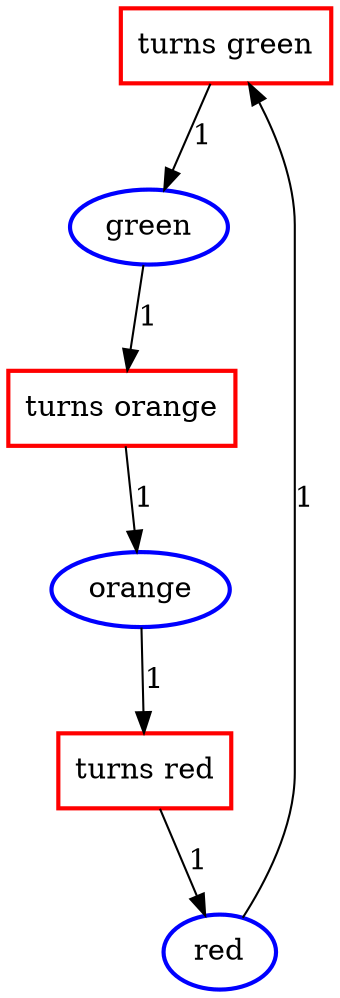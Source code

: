 digraph Petri {

  overlap=scale

  /* nodes */

  transition0 [label="turns green", shape=box, color=red, style=bold];
  transition1 [label="turns orange", shape=box, color=red, style=bold];
  transition2 [label="turns red", shape=box, color=red, style=bold];

  pool0 [label="red", color=blue, style=bold];
  pool1 [label="green", color=blue, style=bold];
  pool2 [label="orange", color=blue, style=bold];

  /* edges */

  pool0 -> transition0 [label="1"]
  transition0 -> pool1 [label="1"]
  pool1 -> transition1 [label="1"]
  transition1 -> pool2 [label="1"]
  pool2 -> transition2 [label="1"]
  transition2 -> pool0 [label="1"]
}
